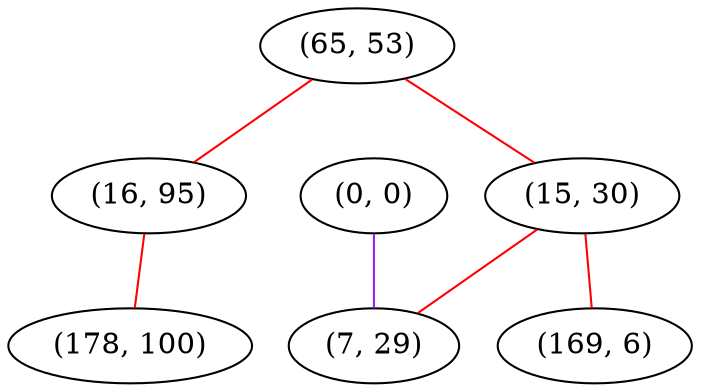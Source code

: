graph "" {
"(65, 53)";
"(0, 0)";
"(16, 95)";
"(15, 30)";
"(178, 100)";
"(7, 29)";
"(169, 6)";
"(65, 53)" -- "(15, 30)"  [color=red, key=0, weight=1];
"(65, 53)" -- "(16, 95)"  [color=red, key=0, weight=1];
"(0, 0)" -- "(7, 29)"  [color=purple, key=0, weight=4];
"(16, 95)" -- "(178, 100)"  [color=red, key=0, weight=1];
"(15, 30)" -- "(7, 29)"  [color=red, key=0, weight=1];
"(15, 30)" -- "(169, 6)"  [color=red, key=0, weight=1];
}
